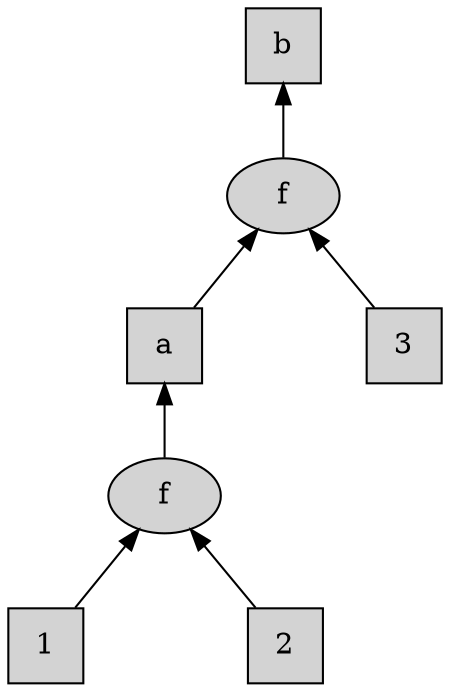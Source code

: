 digraph tree_full {
    graph [rankdir=BT];
    node [style=filled];
    nodesep=1.1;

    _1 [label="1", shape="square"];
    _2 [label="2", shape="square"];
    add_1_2 [label="f"];
    {_1 _2} -> add_1_2;

    a [label="a", shape="square"];
    add_1_2 -> a;

    _3 [label="3", shape="square"];
    add_a_3 [label="f"];
    {a _3} -> add_a_3;

    b [shape="square"];
    add_a_3 -> b;
}
